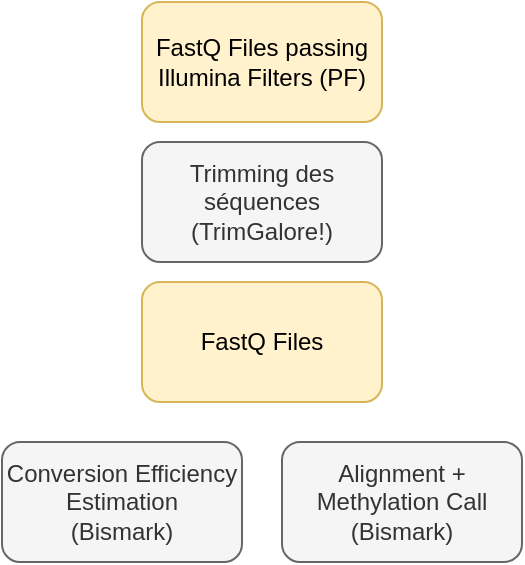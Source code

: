 <mxfile version="26.1.1">
  <diagram name="Page-1" id="90a13364-a465-7bf4-72fc-28e22215d7a0">
    <mxGraphModel dx="1562" dy="766" grid="1" gridSize="10" guides="1" tooltips="1" connect="1" arrows="1" fold="1" page="1" pageScale="1.5" pageWidth="1169" pageHeight="826" background="none" math="0" shadow="0">
      <root>
        <mxCell id="0" style=";html=1;" />
        <mxCell id="1" style=";html=1;" parent="0" />
        <mxCell id="NYDG4hR3CcPHMuvstYdw-1" value="FastQ Files passing Illumina Filters (PF)" style="rounded=1;whiteSpace=wrap;html=1;fillColor=#fff2cc;strokeColor=#d6b656;fillStyle=solid;" vertex="1" parent="1">
          <mxGeometry x="480" y="530" width="120" height="60" as="geometry" />
        </mxCell>
        <mxCell id="NYDG4hR3CcPHMuvstYdw-2" value="Trimming des séquences (TrimGalore!)" style="rounded=1;whiteSpace=wrap;html=1;fillColor=#f5f5f5;strokeColor=#666666;fillStyle=solid;fontColor=#333333;" vertex="1" parent="1">
          <mxGeometry x="480" y="600" width="120" height="60" as="geometry" />
        </mxCell>
        <mxCell id="NYDG4hR3CcPHMuvstYdw-3" value="FastQ Files" style="rounded=1;whiteSpace=wrap;html=1;fillColor=#fff2cc;strokeColor=#d6b656;fillStyle=solid;" vertex="1" parent="1">
          <mxGeometry x="480" y="670" width="120" height="60" as="geometry" />
        </mxCell>
        <mxCell id="NYDG4hR3CcPHMuvstYdw-4" value="&lt;div&gt;Conversion Efficiency Estimation&lt;/div&gt;&lt;div&gt;(Bismark)&lt;/div&gt;" style="rounded=1;whiteSpace=wrap;html=1;fillColor=#f5f5f5;strokeColor=#666666;fillStyle=solid;fontColor=#333333;" vertex="1" parent="1">
          <mxGeometry x="410" y="750" width="120" height="60" as="geometry" />
        </mxCell>
        <mxCell id="NYDG4hR3CcPHMuvstYdw-5" value="&lt;div&gt;Alignment + Methylation Call&lt;/div&gt;&lt;div&gt;(Bismark)&lt;/div&gt;" style="rounded=1;whiteSpace=wrap;html=1;fillColor=#f5f5f5;strokeColor=#666666;fillStyle=solid;fontColor=#333333;" vertex="1" parent="1">
          <mxGeometry x="550" y="750" width="120" height="60" as="geometry" />
        </mxCell>
      </root>
    </mxGraphModel>
  </diagram>
</mxfile>
